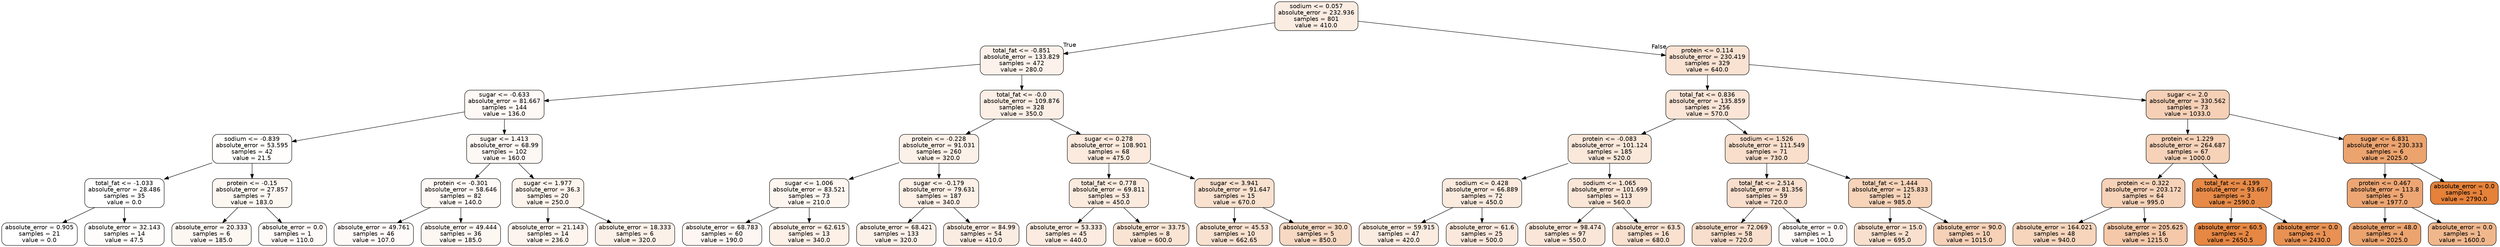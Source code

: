 digraph Tree {
node [shape=box, style="filled, rounded", color="black", fontname="helvetica"] ;
edge [fontname="helvetica"] ;
0 [label="sodium <= 0.057\nabsolute_error = 232.936\nsamples = 801\nvalue = 410.0", fillcolor="#fbece2"] ;
1 [label="total_fat <= -0.851\nabsolute_error = 133.829\nsamples = 472\nvalue = 280.0", fillcolor="#fcf2eb"] ;
0 -> 1 [labeldistance=2.5, labelangle=45, headlabel="True"] ;
2 [label="sugar <= -0.633\nabsolute_error = 81.667\nsamples = 144\nvalue = 136.0", fillcolor="#fef9f5"] ;
1 -> 2 ;
3 [label="sodium <= -0.839\nabsolute_error = 53.595\nsamples = 42\nvalue = 21.5", fillcolor="#fffefd"] ;
2 -> 3 ;
4 [label="total_fat <= -1.033\nabsolute_error = 28.486\nsamples = 35\nvalue = 0.0", fillcolor="#ffffff"] ;
3 -> 4 ;
5 [label="absolute_error = 0.905\nsamples = 21\nvalue = 0.0", fillcolor="#ffffff"] ;
4 -> 5 ;
6 [label="absolute_error = 32.143\nsamples = 14\nvalue = 47.5", fillcolor="#fffdfc"] ;
4 -> 6 ;
7 [label="protein <= -0.15\nabsolute_error = 27.857\nsamples = 7\nvalue = 183.0", fillcolor="#fdf7f2"] ;
3 -> 7 ;
8 [label="absolute_error = 20.333\nsamples = 6\nvalue = 185.0", fillcolor="#fdf7f2"] ;
7 -> 8 ;
9 [label="absolute_error = 0.0\nsamples = 1\nvalue = 110.0", fillcolor="#fefaf7"] ;
7 -> 9 ;
10 [label="sugar <= 1.413\nabsolute_error = 68.99\nsamples = 102\nvalue = 160.0", fillcolor="#fef8f4"] ;
2 -> 10 ;
11 [label="protein <= -0.301\nabsolute_error = 58.646\nsamples = 82\nvalue = 140.0", fillcolor="#fef9f5"] ;
10 -> 11 ;
12 [label="absolute_error = 49.761\nsamples = 46\nvalue = 107.0", fillcolor="#fefaf7"] ;
11 -> 12 ;
13 [label="absolute_error = 49.444\nsamples = 36\nvalue = 185.0", fillcolor="#fdf7f2"] ;
11 -> 13 ;
14 [label="sugar <= 1.977\nabsolute_error = 36.3\nsamples = 20\nvalue = 250.0", fillcolor="#fdf4ed"] ;
10 -> 14 ;
15 [label="absolute_error = 21.143\nsamples = 14\nvalue = 236.0", fillcolor="#fdf4ee"] ;
14 -> 15 ;
16 [label="absolute_error = 18.333\nsamples = 6\nvalue = 320.0", fillcolor="#fcf1e8"] ;
14 -> 16 ;
17 [label="total_fat <= -0.0\nabsolute_error = 109.876\nsamples = 328\nvalue = 350.0", fillcolor="#fcefe6"] ;
1 -> 17 ;
18 [label="protein <= -0.228\nabsolute_error = 91.031\nsamples = 260\nvalue = 320.0", fillcolor="#fcf1e8"] ;
17 -> 18 ;
19 [label="sugar <= 1.006\nabsolute_error = 83.521\nsamples = 73\nvalue = 210.0", fillcolor="#fdf6f0"] ;
18 -> 19 ;
20 [label="absolute_error = 68.783\nsamples = 60\nvalue = 190.0", fillcolor="#fdf6f2"] ;
19 -> 20 ;
21 [label="absolute_error = 62.615\nsamples = 13\nvalue = 340.0", fillcolor="#fcf0e7"] ;
19 -> 21 ;
22 [label="sugar <= -0.179\nabsolute_error = 79.631\nsamples = 187\nvalue = 340.0", fillcolor="#fcf0e7"] ;
18 -> 22 ;
23 [label="absolute_error = 68.421\nsamples = 133\nvalue = 320.0", fillcolor="#fcf1e8"] ;
22 -> 23 ;
24 [label="absolute_error = 84.99\nsamples = 54\nvalue = 410.0", fillcolor="#fbece2"] ;
22 -> 24 ;
25 [label="sugar <= 0.278\nabsolute_error = 108.901\nsamples = 68\nvalue = 475.0", fillcolor="#fbeadd"] ;
17 -> 25 ;
26 [label="total_fat <= 0.778\nabsolute_error = 69.811\nsamples = 53\nvalue = 450.0", fillcolor="#fbebdf"] ;
25 -> 26 ;
27 [label="absolute_error = 53.333\nsamples = 45\nvalue = 440.0", fillcolor="#fbebe0"] ;
26 -> 27 ;
28 [label="absolute_error = 33.75\nsamples = 8\nvalue = 600.0", fillcolor="#f9e4d4"] ;
26 -> 28 ;
29 [label="sugar <= 3.941\nabsolute_error = 91.647\nsamples = 15\nvalue = 670.0", fillcolor="#f9e1cf"] ;
25 -> 29 ;
30 [label="absolute_error = 45.53\nsamples = 10\nvalue = 662.65", fillcolor="#f9e1d0"] ;
29 -> 30 ;
31 [label="absolute_error = 30.0\nsamples = 5\nvalue = 850.0", fillcolor="#f7d9c3"] ;
29 -> 31 ;
32 [label="protein <= 0.114\nabsolute_error = 230.419\nsamples = 329\nvalue = 640.0", fillcolor="#f9e2d2"] ;
0 -> 32 [labeldistance=2.5, labelangle=-45, headlabel="False"] ;
33 [label="total_fat <= 0.836\nabsolute_error = 135.859\nsamples = 256\nvalue = 570.0", fillcolor="#fae5d7"] ;
32 -> 33 ;
34 [label="protein <= -0.083\nabsolute_error = 101.124\nsamples = 185\nvalue = 520.0", fillcolor="#fae8da"] ;
33 -> 34 ;
35 [label="sodium <= 0.428\nabsolute_error = 66.889\nsamples = 72\nvalue = 450.0", fillcolor="#fbebdf"] ;
34 -> 35 ;
36 [label="absolute_error = 59.915\nsamples = 47\nvalue = 420.0", fillcolor="#fbece1"] ;
35 -> 36 ;
37 [label="absolute_error = 61.6\nsamples = 25\nvalue = 500.0", fillcolor="#fae8dc"] ;
35 -> 37 ;
38 [label="sodium <= 1.065\nabsolute_error = 101.699\nsamples = 113\nvalue = 560.0", fillcolor="#fae6d7"] ;
34 -> 38 ;
39 [label="absolute_error = 98.474\nsamples = 97\nvalue = 550.0", fillcolor="#fae6d8"] ;
38 -> 39 ;
40 [label="absolute_error = 63.5\nsamples = 16\nvalue = 680.0", fillcolor="#f9e0cf"] ;
38 -> 40 ;
41 [label="sodium <= 1.526\nabsolute_error = 111.549\nsamples = 71\nvalue = 730.0", fillcolor="#f8decb"] ;
33 -> 41 ;
42 [label="total_fat <= 2.514\nabsolute_error = 81.356\nsamples = 59\nvalue = 720.0", fillcolor="#f8decc"] ;
41 -> 42 ;
43 [label="absolute_error = 72.069\nsamples = 58\nvalue = 720.0", fillcolor="#f8decc"] ;
42 -> 43 ;
44 [label="absolute_error = 0.0\nsamples = 1\nvalue = 100.0", fillcolor="#fefaf8"] ;
42 -> 44 ;
45 [label="total_fat <= 1.444\nabsolute_error = 125.833\nsamples = 12\nvalue = 985.0", fillcolor="#f6d3b9"] ;
41 -> 45 ;
46 [label="absolute_error = 15.0\nsamples = 2\nvalue = 695.0", fillcolor="#f9e0ce"] ;
45 -> 46 ;
47 [label="absolute_error = 90.0\nsamples = 10\nvalue = 1015.0", fillcolor="#f6d1b7"] ;
45 -> 47 ;
48 [label="sugar <= 2.0\nabsolute_error = 330.562\nsamples = 73\nvalue = 1033.0", fillcolor="#f5d0b6"] ;
32 -> 48 ;
49 [label="protein <= 1.229\nabsolute_error = 264.687\nsamples = 67\nvalue = 1000.0", fillcolor="#f6d2b8"] ;
48 -> 49 ;
50 [label="protein <= 0.322\nabsolute_error = 203.172\nsamples = 64\nvalue = 995.0", fillcolor="#f6d2b8"] ;
49 -> 50 ;
51 [label="absolute_error = 164.021\nsamples = 48\nvalue = 940.0", fillcolor="#f6d5bc"] ;
50 -> 51 ;
52 [label="absolute_error = 205.625\nsamples = 16\nvalue = 1215.0", fillcolor="#f4c8a9"] ;
50 -> 52 ;
53 [label="total_fat <= 4.199\nabsolute_error = 93.667\nsamples = 3\nvalue = 2590.0", fillcolor="#e78a47"] ;
49 -> 53 ;
54 [label="absolute_error = 60.5\nsamples = 2\nvalue = 2650.5", fillcolor="#e68743"] ;
53 -> 54 ;
55 [label="absolute_error = 0.0\nsamples = 1\nvalue = 2430.0", fillcolor="#e89153"] ;
53 -> 55 ;
56 [label="sugar <= 6.831\nabsolute_error = 230.333\nsamples = 6\nvalue = 2025.0", fillcolor="#eca46f"] ;
48 -> 56 ;
57 [label="protein <= 0.467\nabsolute_error = 113.8\nsamples = 5\nvalue = 1977.0", fillcolor="#eda673"] ;
56 -> 57 ;
58 [label="absolute_error = 48.0\nsamples = 4\nvalue = 2025.0", fillcolor="#eca46f"] ;
57 -> 58 ;
59 [label="absolute_error = 0.0\nsamples = 1\nvalue = 1600.0", fillcolor="#f0b78d"] ;
57 -> 59 ;
60 [label="absolute_error = 0.0\nsamples = 1\nvalue = 2790.0", fillcolor="#e58139"] ;
56 -> 60 ;
}